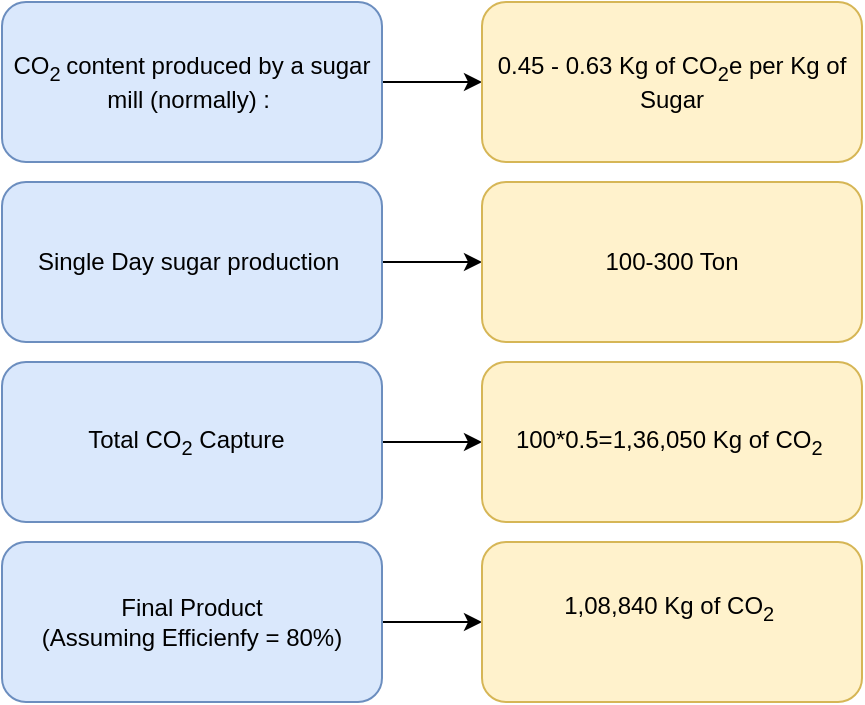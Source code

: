 <mxfile version="22.1.17" type="device">
  <diagram id="7M0nMT9oFGDoVXCGNaex" name="Page-2">
    <mxGraphModel dx="793" dy="374" grid="0" gridSize="10" guides="1" tooltips="1" connect="1" arrows="1" fold="1" page="1" pageScale="1" pageWidth="850" pageHeight="1100" math="0" shadow="0">
      <root>
        <mxCell id="0" />
        <mxCell id="1" parent="0" />
        <mxCell id="q7x-NV0MaLdOag8TCNa1-12" style="edgeStyle=orthogonalEdgeStyle;rounded=0;orthogonalLoop=1;jettySize=auto;html=1;entryX=0;entryY=0.5;entryDx=0;entryDy=0;curved=1;" edge="1" parent="1" source="IiXCDqzUpQA1iLtLdOec-1" target="q7x-NV0MaLdOag8TCNa1-4">
          <mxGeometry relative="1" as="geometry" />
        </mxCell>
        <mxCell id="IiXCDqzUpQA1iLtLdOec-1" value="CO&lt;sub&gt;2&amp;nbsp;&lt;/sub&gt;content produced by a sugar mill (normally) :&amp;nbsp;" style="rounded=1;whiteSpace=wrap;html=1;fillColor=#dae8fc;strokeColor=#6c8ebf;" parent="1" vertex="1">
          <mxGeometry x="330" y="140" width="190" height="80" as="geometry" />
        </mxCell>
        <mxCell id="q7x-NV0MaLdOag8TCNa1-4" value="0.45 - 0.63 Kg of CO&lt;sub&gt;2&lt;/sub&gt;e per Kg of Sugar" style="rounded=1;whiteSpace=wrap;html=1;fillColor=#fff2cc;strokeColor=#d6b656;" vertex="1" parent="1">
          <mxGeometry x="570" y="140" width="190" height="80" as="geometry" />
        </mxCell>
        <mxCell id="q7x-NV0MaLdOag8TCNa1-13" style="edgeStyle=orthogonalEdgeStyle;rounded=0;orthogonalLoop=1;jettySize=auto;html=1;" edge="1" parent="1" source="q7x-NV0MaLdOag8TCNa1-5" target="q7x-NV0MaLdOag8TCNa1-6">
          <mxGeometry relative="1" as="geometry" />
        </mxCell>
        <mxCell id="q7x-NV0MaLdOag8TCNa1-5" value="Single Day sugar production&amp;nbsp;" style="rounded=1;whiteSpace=wrap;html=1;fillColor=#dae8fc;strokeColor=#6c8ebf;" vertex="1" parent="1">
          <mxGeometry x="330" y="230" width="190" height="80" as="geometry" />
        </mxCell>
        <mxCell id="q7x-NV0MaLdOag8TCNa1-6" value="100-300 Ton" style="rounded=1;whiteSpace=wrap;html=1;fillColor=#fff2cc;strokeColor=#d6b656;" vertex="1" parent="1">
          <mxGeometry x="570" y="230" width="190" height="80" as="geometry" />
        </mxCell>
        <mxCell id="q7x-NV0MaLdOag8TCNa1-14" style="edgeStyle=orthogonalEdgeStyle;rounded=0;orthogonalLoop=1;jettySize=auto;html=1;" edge="1" parent="1" source="q7x-NV0MaLdOag8TCNa1-7" target="q7x-NV0MaLdOag8TCNa1-8">
          <mxGeometry relative="1" as="geometry" />
        </mxCell>
        <mxCell id="q7x-NV0MaLdOag8TCNa1-7" value="Total CO&lt;sub style=&quot;border-color: var(--border-color);&quot;&gt;2&lt;/sub&gt;&lt;span style=&quot;border-color: var(--border-color);&quot;&gt;&amp;nbsp;Capture&lt;/span&gt;&lt;sub style=&quot;border-color: var(--border-color);&quot;&gt;&amp;nbsp;&amp;nbsp;&lt;/sub&gt;" style="rounded=1;whiteSpace=wrap;html=1;fillColor=#dae8fc;strokeColor=#6c8ebf;" vertex="1" parent="1">
          <mxGeometry x="330" y="320" width="190" height="80" as="geometry" />
        </mxCell>
        <mxCell id="q7x-NV0MaLdOag8TCNa1-8" value="100*0.5=1,36,050 Kg of CO&lt;sub style=&quot;border-color: var(--border-color);&quot;&gt;2&amp;nbsp;&lt;/sub&gt;" style="rounded=1;whiteSpace=wrap;html=1;fillColor=#fff2cc;strokeColor=#d6b656;" vertex="1" parent="1">
          <mxGeometry x="570" y="320" width="190" height="80" as="geometry" />
        </mxCell>
        <mxCell id="q7x-NV0MaLdOag8TCNa1-15" style="edgeStyle=orthogonalEdgeStyle;rounded=0;orthogonalLoop=1;jettySize=auto;html=1;" edge="1" parent="1" source="q7x-NV0MaLdOag8TCNa1-9" target="q7x-NV0MaLdOag8TCNa1-10">
          <mxGeometry relative="1" as="geometry" />
        </mxCell>
        <mxCell id="q7x-NV0MaLdOag8TCNa1-9" value="Final Product &lt;br&gt;(Assuming Efficienfy = 80%)" style="rounded=1;whiteSpace=wrap;html=1;fillColor=#dae8fc;strokeColor=#6c8ebf;" vertex="1" parent="1">
          <mxGeometry x="330" y="410" width="190" height="80" as="geometry" />
        </mxCell>
        <mxCell id="q7x-NV0MaLdOag8TCNa1-10" value="&lt;sub style=&quot;border-color: var(--border-color);&quot;&gt;&lt;font style=&quot;font-size: 12px;&quot;&gt;1,08,840 Kg of&amp;nbsp;CO&lt;sub style=&quot;border-color: var(--border-color);&quot;&gt;2&amp;nbsp;&lt;/sub&gt;&lt;br&gt;&amp;nbsp;&lt;/font&gt;&lt;/sub&gt;" style="rounded=1;whiteSpace=wrap;html=1;fillColor=#fff2cc;strokeColor=#d6b656;" vertex="1" parent="1">
          <mxGeometry x="570" y="410" width="190" height="80" as="geometry" />
        </mxCell>
      </root>
    </mxGraphModel>
  </diagram>
</mxfile>
